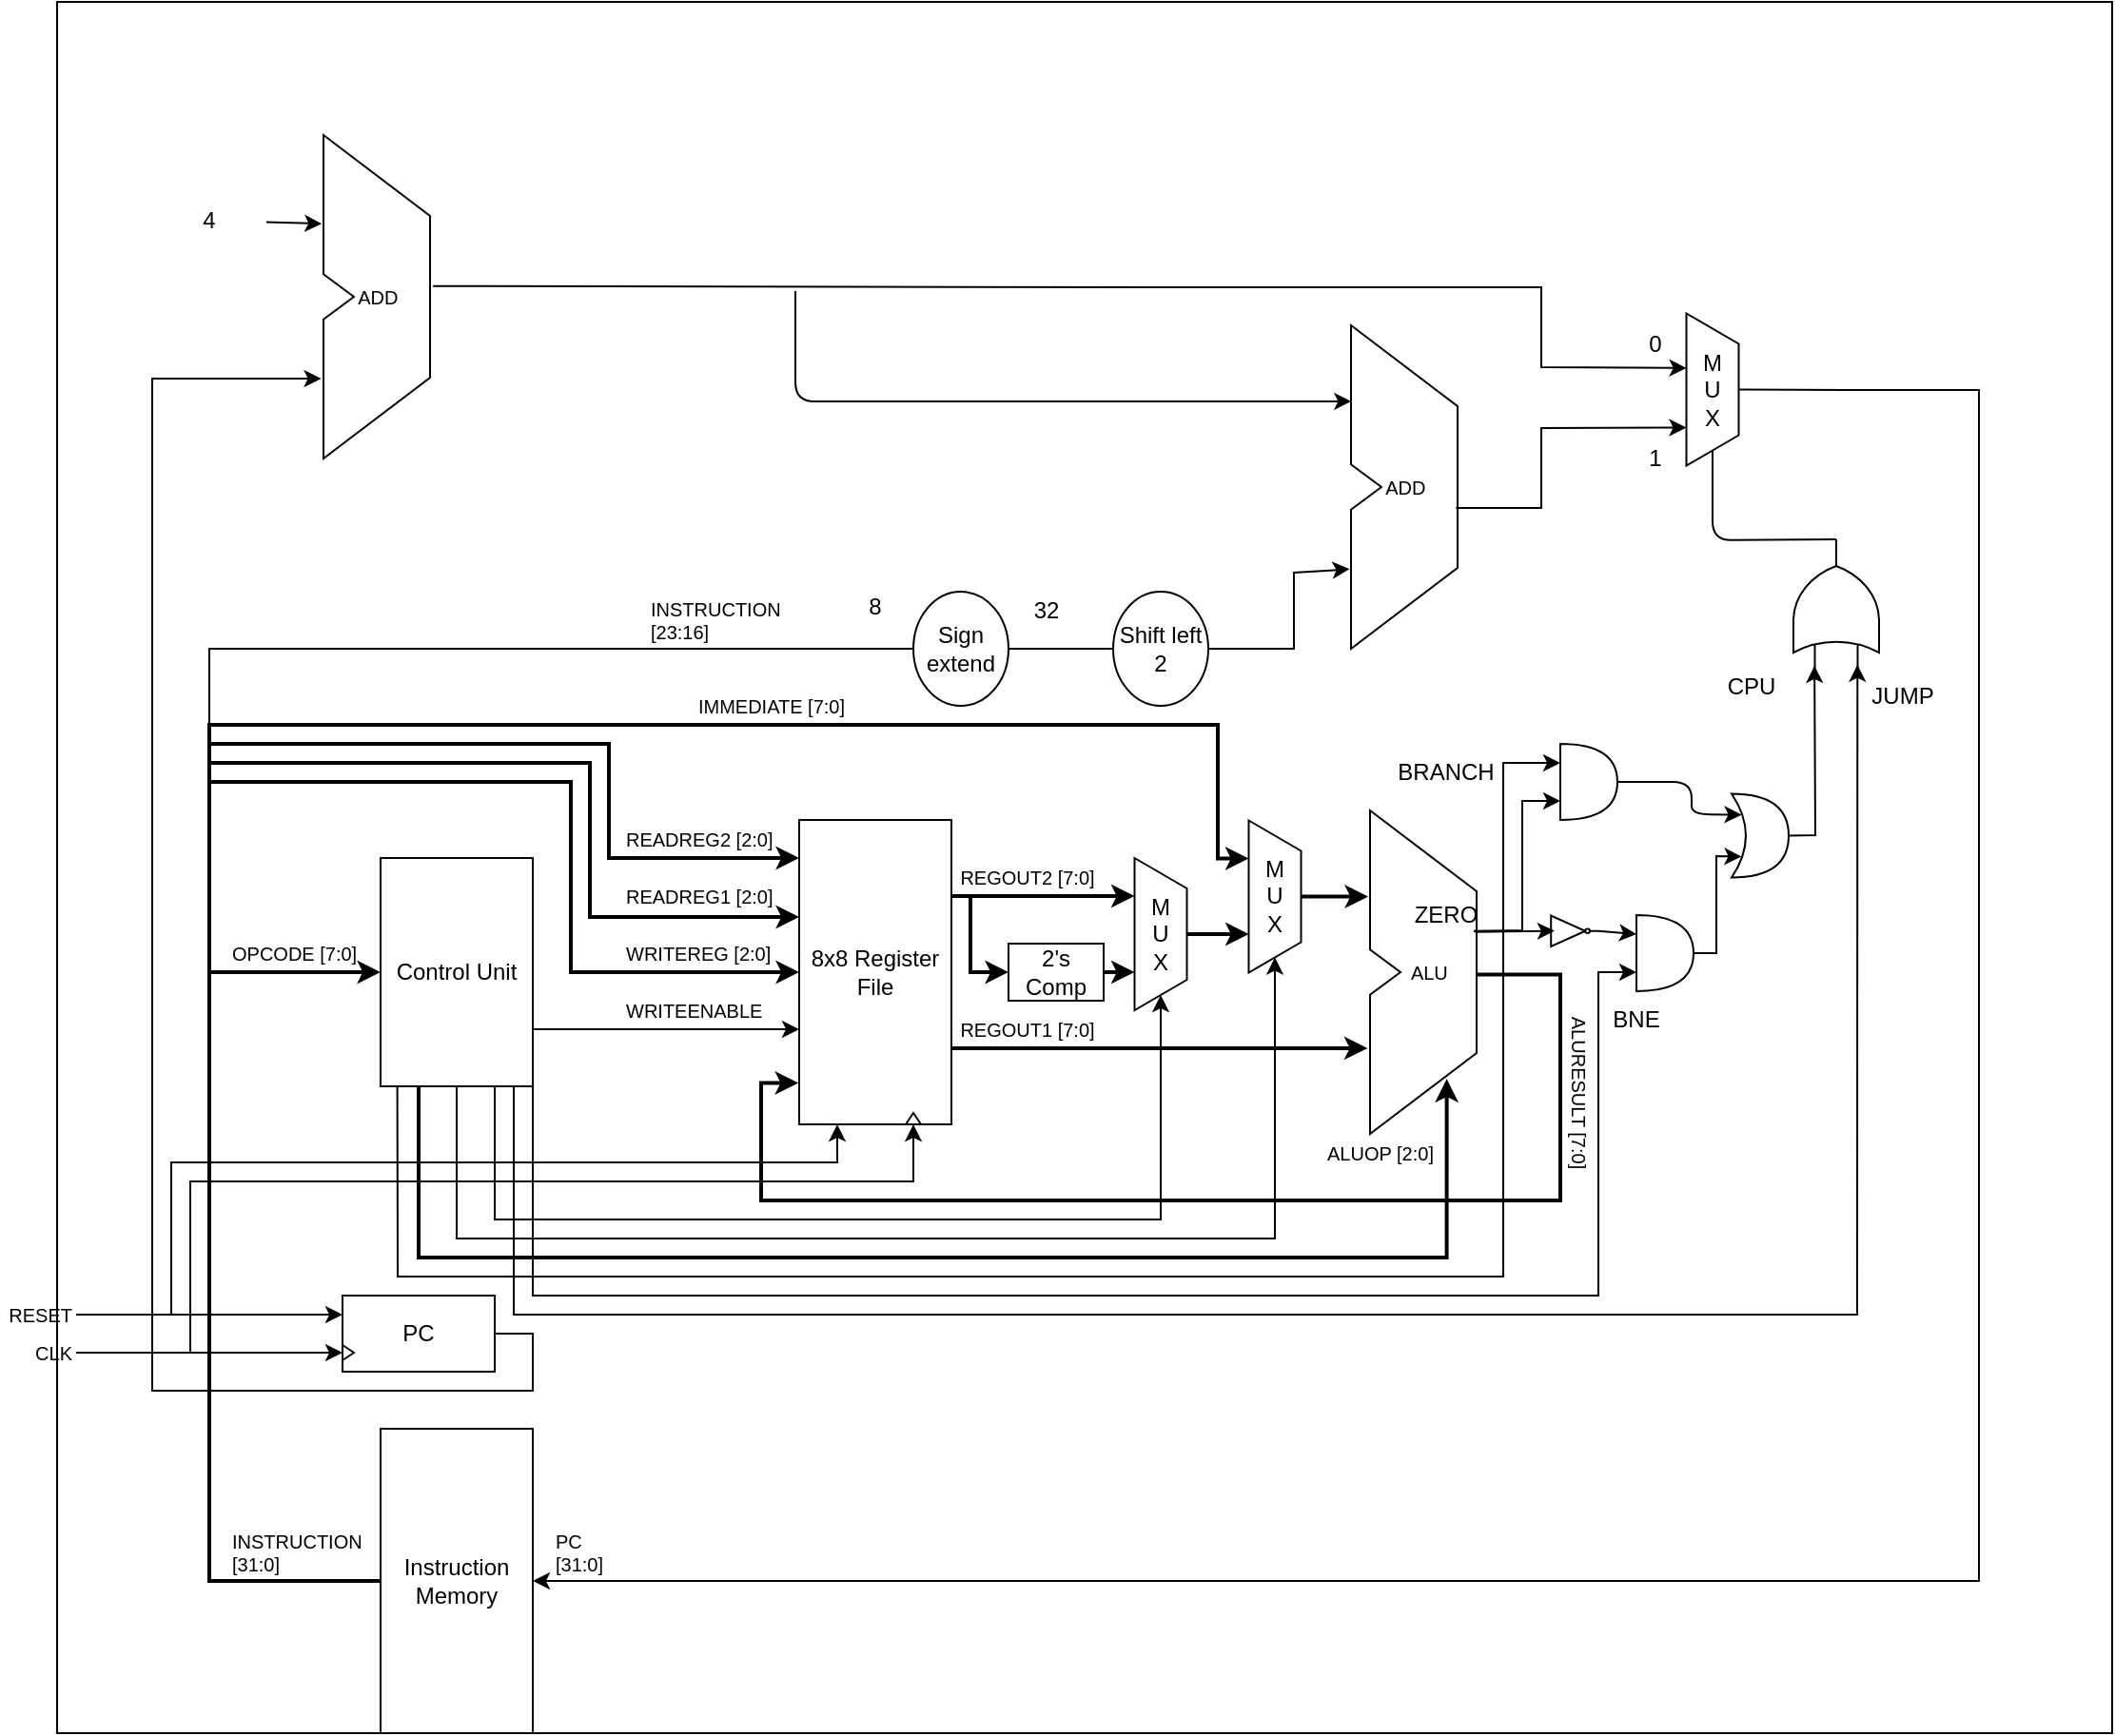 <mxfile version="16.4.0" type="device"><diagram id="0iN4cRk-O3f9heEpMg_g" name="Page-1"><mxGraphModel dx="2148" dy="1911" grid="1" gridSize="10" guides="1" tooltips="1" connect="1" arrows="1" fold="1" page="1" pageScale="1" pageWidth="850" pageHeight="1100" math="0" shadow="0"><root><mxCell id="0"/><mxCell id="1" parent="0"/><mxCell id="29aiM7jhphycKeGwUz8S-75" value="" style="rounded=0;whiteSpace=wrap;html=1;strokeColor=#000000;strokeWidth=1;fillColor=none;fontSize=12;align=center;" parent="1" vertex="1"><mxGeometry x="-10" y="-270" width="1080" height="910" as="geometry"/></mxCell><mxCell id="29aiM7jhphycKeGwUz8S-50" value="OPCODE [7:0]" style="text;html=1;align=left;verticalAlign=middle;resizable=0;points=[];autosize=1;fontSize=10;" parent="1" vertex="1"><mxGeometry x="80" y="220" width="80" height="20" as="geometry"/></mxCell><mxCell id="29aiM7jhphycKeGwUz8S-15" style="edgeStyle=orthogonalEdgeStyle;rounded=0;orthogonalLoop=1;jettySize=auto;html=1;exitX=1;exitY=0.75;exitDx=0;exitDy=0;" parent="1" source="29aiM7jhphycKeGwUz8S-2" target="29aiM7jhphycKeGwUz8S-3" edge="1"><mxGeometry relative="1" as="geometry"><Array as="points"><mxPoint x="240" y="270"/></Array></mxGeometry></mxCell><mxCell id="29aiM7jhphycKeGwUz8S-47" style="edgeStyle=orthogonalEdgeStyle;rounded=0;orthogonalLoop=1;jettySize=auto;html=1;exitX=0.75;exitY=1;exitDx=0;exitDy=0;entryX=1;entryY=0.5;entryDx=0;entryDy=0;fontSize=10;" parent="1" source="29aiM7jhphycKeGwUz8S-2" target="29aiM7jhphycKeGwUz8S-17" edge="1"><mxGeometry relative="1" as="geometry"><Array as="points"><mxPoint x="220" y="370"/><mxPoint x="570" y="370"/></Array></mxGeometry></mxCell><mxCell id="29aiM7jhphycKeGwUz8S-48" style="edgeStyle=orthogonalEdgeStyle;rounded=0;orthogonalLoop=1;jettySize=auto;html=1;exitX=0.5;exitY=1;exitDx=0;exitDy=0;entryX=1;entryY=0.5;entryDx=0;entryDy=0;fontSize=10;" parent="1" source="29aiM7jhphycKeGwUz8S-2" target="29aiM7jhphycKeGwUz8S-31" edge="1"><mxGeometry relative="1" as="geometry"><Array as="points"><mxPoint x="200" y="380"/><mxPoint x="630" y="380"/></Array></mxGeometry></mxCell><mxCell id="29aiM7jhphycKeGwUz8S-49" style="edgeStyle=orthogonalEdgeStyle;rounded=0;orthogonalLoop=1;jettySize=auto;html=1;exitX=0.25;exitY=1;exitDx=0;exitDy=0;fontSize=10;entryX=0.504;entryY=0.83;entryDx=0;entryDy=0;entryPerimeter=0;strokeWidth=2;" parent="1" source="29aiM7jhphycKeGwUz8S-2" target="29aiM7jhphycKeGwUz8S-42" edge="1"><mxGeometry relative="1" as="geometry"><Array as="points"><mxPoint x="180" y="390"/><mxPoint x="720" y="390"/></Array></mxGeometry></mxCell><mxCell id="29aiM7jhphycKeGwUz8S-2" value="Control Unit" style="rounded=0;whiteSpace=wrap;html=1;" parent="1" vertex="1"><mxGeometry x="160" y="180" width="80" height="120" as="geometry"/></mxCell><mxCell id="29aiM7jhphycKeGwUz8S-19" style="edgeStyle=orthogonalEdgeStyle;rounded=0;orthogonalLoop=1;jettySize=auto;html=1;exitX=1;exitY=0.25;exitDx=0;exitDy=0;entryX=0.25;entryY=1;entryDx=0;entryDy=0;strokeWidth=2;" parent="1" source="29aiM7jhphycKeGwUz8S-3" target="29aiM7jhphycKeGwUz8S-17" edge="1"><mxGeometry relative="1" as="geometry"/></mxCell><mxCell id="29aiM7jhphycKeGwUz8S-23" style="edgeStyle=orthogonalEdgeStyle;rounded=0;orthogonalLoop=1;jettySize=auto;html=1;exitX=1;exitY=0.25;exitDx=0;exitDy=0;entryX=0;entryY=0.5;entryDx=0;entryDy=0;strokeWidth=2;" parent="1" source="29aiM7jhphycKeGwUz8S-3" target="29aiM7jhphycKeGwUz8S-16" edge="1"><mxGeometry relative="1" as="geometry"><Array as="points"><mxPoint x="470" y="200"/><mxPoint x="470" y="240"/></Array></mxGeometry></mxCell><mxCell id="29aiM7jhphycKeGwUz8S-46" style="edgeStyle=orthogonalEdgeStyle;rounded=0;orthogonalLoop=1;jettySize=auto;html=1;exitX=1;exitY=0.75;exitDx=0;exitDy=0;entryX=-0.016;entryY=0.735;entryDx=0;entryDy=0;entryPerimeter=0;fontSize=10;strokeWidth=2;" parent="1" source="29aiM7jhphycKeGwUz8S-3" target="29aiM7jhphycKeGwUz8S-42" edge="1"><mxGeometry relative="1" as="geometry"/></mxCell><mxCell id="29aiM7jhphycKeGwUz8S-3" value="8x8 Register File" style="rounded=0;whiteSpace=wrap;html=1;" parent="1" vertex="1"><mxGeometry x="380" y="160" width="80" height="160" as="geometry"/></mxCell><mxCell id="29aiM7jhphycKeGwUz8S-8" style="edgeStyle=orthogonalEdgeStyle;rounded=0;orthogonalLoop=1;jettySize=auto;html=1;exitX=0;exitY=0.5;exitDx=0;exitDy=0;entryX=0;entryY=0.5;entryDx=0;entryDy=0;strokeWidth=2;" parent="1" source="29aiM7jhphycKeGwUz8S-4" target="29aiM7jhphycKeGwUz8S-2" edge="1"><mxGeometry relative="1" as="geometry"><Array as="points"><mxPoint x="70" y="560"/><mxPoint x="70" y="240"/></Array></mxGeometry></mxCell><mxCell id="29aiM7jhphycKeGwUz8S-11" style="edgeStyle=orthogonalEdgeStyle;rounded=0;orthogonalLoop=1;jettySize=auto;html=1;exitX=0;exitY=0.5;exitDx=0;exitDy=0;entryX=0;entryY=0.125;entryDx=0;entryDy=0;entryPerimeter=0;strokeWidth=2;" parent="1" source="29aiM7jhphycKeGwUz8S-4" target="29aiM7jhphycKeGwUz8S-3" edge="1"><mxGeometry relative="1" as="geometry"><mxPoint x="320" y="180" as="targetPoint"/><Array as="points"><mxPoint x="70" y="560"/><mxPoint x="70" y="120"/><mxPoint x="280" y="120"/><mxPoint x="280" y="180"/></Array></mxGeometry></mxCell><mxCell id="29aiM7jhphycKeGwUz8S-12" style="edgeStyle=orthogonalEdgeStyle;rounded=0;orthogonalLoop=1;jettySize=auto;html=1;exitX=0;exitY=0.5;exitDx=0;exitDy=0;strokeWidth=2;" parent="1" source="29aiM7jhphycKeGwUz8S-4" target="29aiM7jhphycKeGwUz8S-3" edge="1"><mxGeometry relative="1" as="geometry"><mxPoint x="320" y="210" as="targetPoint"/><Array as="points"><mxPoint x="70" y="560"/><mxPoint x="70" y="130"/><mxPoint x="270" y="130"/><mxPoint x="270" y="211"/></Array></mxGeometry></mxCell><mxCell id="29aiM7jhphycKeGwUz8S-13" style="edgeStyle=orthogonalEdgeStyle;rounded=0;orthogonalLoop=1;jettySize=auto;html=1;exitX=0;exitY=0.5;exitDx=0;exitDy=0;entryX=0;entryY=0.5;entryDx=0;entryDy=0;strokeWidth=2;" parent="1" source="29aiM7jhphycKeGwUz8S-4" target="29aiM7jhphycKeGwUz8S-3" edge="1"><mxGeometry relative="1" as="geometry"><Array as="points"><mxPoint x="70" y="560"/><mxPoint x="70" y="140"/><mxPoint x="260" y="140"/><mxPoint x="260" y="240"/></Array></mxGeometry></mxCell><mxCell id="29aiM7jhphycKeGwUz8S-33" style="edgeStyle=orthogonalEdgeStyle;rounded=0;orthogonalLoop=1;jettySize=auto;html=1;exitX=0;exitY=0.5;exitDx=0;exitDy=0;entryX=0.25;entryY=1;entryDx=0;entryDy=0;fontSize=10;strokeWidth=2;" parent="1" source="29aiM7jhphycKeGwUz8S-4" target="29aiM7jhphycKeGwUz8S-31" edge="1"><mxGeometry relative="1" as="geometry"><Array as="points"><mxPoint x="70" y="560"/><mxPoint x="70" y="110"/><mxPoint x="600" y="110"/><mxPoint x="600" y="180"/></Array></mxGeometry></mxCell><mxCell id="29aiM7jhphycKeGwUz8S-4" value="Instruction Memory" style="rounded=0;whiteSpace=wrap;html=1;" parent="1" vertex="1"><mxGeometry x="160" y="480" width="80" height="160" as="geometry"/></mxCell><mxCell id="29aiM7jhphycKeGwUz8S-6" value="PC" style="rounded=0;whiteSpace=wrap;html=1;" parent="1" vertex="1"><mxGeometry x="140" y="410" width="80" height="40" as="geometry"/></mxCell><mxCell id="29aiM7jhphycKeGwUz8S-20" style="edgeStyle=orthogonalEdgeStyle;rounded=0;orthogonalLoop=1;jettySize=auto;html=1;exitX=1;exitY=0.5;exitDx=0;exitDy=0;entryX=0.75;entryY=1;entryDx=0;entryDy=0;strokeWidth=2;" parent="1" source="29aiM7jhphycKeGwUz8S-16" target="29aiM7jhphycKeGwUz8S-17" edge="1"><mxGeometry relative="1" as="geometry"/></mxCell><mxCell id="29aiM7jhphycKeGwUz8S-16" value="2's Comp" style="rounded=0;whiteSpace=wrap;html=1;" parent="1" vertex="1"><mxGeometry x="490" y="225" width="50" height="30" as="geometry"/></mxCell><mxCell id="29aiM7jhphycKeGwUz8S-32" style="edgeStyle=orthogonalEdgeStyle;rounded=0;orthogonalLoop=1;jettySize=auto;html=1;exitX=0.5;exitY=0;exitDx=0;exitDy=0;entryX=0.75;entryY=1;entryDx=0;entryDy=0;fontSize=10;strokeWidth=2;" parent="1" source="29aiM7jhphycKeGwUz8S-17" target="29aiM7jhphycKeGwUz8S-31" edge="1"><mxGeometry relative="1" as="geometry"/></mxCell><mxCell id="29aiM7jhphycKeGwUz8S-17" value="M&lt;br&gt;U&lt;br&gt;X" style="shape=trapezoid;perimeter=trapezoidPerimeter;whiteSpace=wrap;html=1;rotation=90;horizontal=0;" parent="1" vertex="1"><mxGeometry x="530" y="206.25" width="80" height="27.5" as="geometry"/></mxCell><mxCell id="29aiM7jhphycKeGwUz8S-24" value="READREG2 [2:0]" style="text;html=1;align=left;verticalAlign=middle;resizable=0;points=[];autosize=1;fontSize=10;" parent="1" vertex="1"><mxGeometry x="287" y="160" width="90" height="20" as="geometry"/></mxCell><mxCell id="29aiM7jhphycKeGwUz8S-25" value="READREG1 [2:0]" style="text;html=1;align=left;verticalAlign=middle;resizable=0;points=[];autosize=1;fontSize=10;" parent="1" vertex="1"><mxGeometry x="287" y="190.25" width="90" height="20" as="geometry"/></mxCell><mxCell id="29aiM7jhphycKeGwUz8S-26" value="WRITEREG [2:0]" style="text;html=1;align=left;verticalAlign=middle;resizable=0;points=[];autosize=1;fontSize=10;" parent="1" vertex="1"><mxGeometry x="287" y="220" width="90" height="20" as="geometry"/></mxCell><mxCell id="29aiM7jhphycKeGwUz8S-27" value="WRITEENABLE" style="text;html=1;align=left;verticalAlign=middle;resizable=0;points=[];autosize=1;fontSize=10;" parent="1" vertex="1"><mxGeometry x="287" y="250" width="90" height="20" as="geometry"/></mxCell><mxCell id="29aiM7jhphycKeGwUz8S-30" value="REGOUT2 [7:0]" style="text;html=1;strokeColor=none;fillColor=none;align=center;verticalAlign=middle;whiteSpace=wrap;rounded=0;fontSize=10;" parent="1" vertex="1"><mxGeometry x="460" y="180" width="80" height="20" as="geometry"/></mxCell><mxCell id="29aiM7jhphycKeGwUz8S-43" style="edgeStyle=orthogonalEdgeStyle;rounded=0;orthogonalLoop=1;jettySize=auto;html=1;exitX=0.5;exitY=0;exitDx=0;exitDy=0;fontSize=10;strokeWidth=2;" parent="1" source="29aiM7jhphycKeGwUz8S-31" edge="1"><mxGeometry relative="1" as="geometry"><mxPoint x="679" y="200" as="targetPoint"/></mxGeometry></mxCell><mxCell id="29aiM7jhphycKeGwUz8S-31" value="M&lt;br&gt;U&lt;br&gt;X" style="shape=trapezoid;perimeter=trapezoidPerimeter;whiteSpace=wrap;html=1;rotation=90;horizontal=0;" parent="1" vertex="1"><mxGeometry x="590" y="186.5" width="80" height="27.5" as="geometry"/></mxCell><mxCell id="29aiM7jhphycKeGwUz8S-34" value="IMMEDIATE [7:0]" style="text;html=1;align=center;verticalAlign=middle;resizable=0;points=[];autosize=1;fontSize=10;" parent="1" vertex="1"><mxGeometry x="320" y="90" width="90" height="20" as="geometry"/></mxCell><mxCell id="29aiM7jhphycKeGwUz8S-44" style="edgeStyle=orthogonalEdgeStyle;rounded=0;orthogonalLoop=1;jettySize=auto;html=1;exitX=0.702;exitY=0.507;exitDx=0;exitDy=0;entryX=-0.005;entryY=0.864;entryDx=0;entryDy=0;entryPerimeter=0;fontSize=10;exitPerimeter=0;strokeWidth=2;" parent="1" source="29aiM7jhphycKeGwUz8S-42" target="29aiM7jhphycKeGwUz8S-3" edge="1"><mxGeometry relative="1" as="geometry"><Array as="points"><mxPoint x="780" y="241"/><mxPoint x="780" y="360"/><mxPoint x="360" y="360"/><mxPoint x="360" y="298"/></Array></mxGeometry></mxCell><mxCell id="29aiM7jhphycKeGwUz8S-42" value="&amp;nbsp; &amp;nbsp; &amp;nbsp; &amp;nbsp;ALU" style="shape=stencil(vZXdjoMgEIWfhtsGYY3XG3f3PailKykFA/Tv7TuKNmJL2zRiYgwwx+8wZAYRLW3NGo4IrhH9QYRkGMMb5qfJnNmGV84vHpkRbC25j1hn9I6fxMb1DKFqboRro/QX4W/QtM9tQMtKKwU0oZUNJBPhSA4mTChg4rM36bd1CWYN+O6546bfvF9F5O9jl1W+iE+2TDahy5Bb6myS+YT5ZAvVQCqfbDYXWoIg1mMj1ZpVu3+jD2rzkhaRjkRbbfhr2E0tpPQXx/uH1rD2hrnTPVQP3+z1kUcb4NlhPqVKoUbUIsSSPA23mIs7aZvhhp+ZmxczYafcNNv9oh9jK6ltvIwjxQziSD3fSd/tkw4aaUMYdGH/u+8iVw==);whiteSpace=wrap;html=1;strokeColor=#000000;fillColor=#ffffff;fontSize=10;align=left;" parent="1" vertex="1"><mxGeometry x="680" y="155" width="80" height="170" as="geometry"/></mxCell><mxCell id="29aiM7jhphycKeGwUz8S-51" value="INSTRUCTION&lt;br&gt;[31:0]" style="text;html=1;align=left;verticalAlign=middle;resizable=0;points=[];autosize=1;fontSize=10;" parent="1" vertex="1"><mxGeometry x="80" y="530" width="80" height="30" as="geometry"/></mxCell><mxCell id="29aiM7jhphycKeGwUz8S-53" value="PC&lt;br&gt;[31:0]" style="text;html=1;align=left;verticalAlign=middle;resizable=0;points=[];autosize=1;fontSize=10;" parent="1" vertex="1"><mxGeometry x="250" y="530" width="40" height="30" as="geometry"/></mxCell><mxCell id="29aiM7jhphycKeGwUz8S-55" style="edgeStyle=orthogonalEdgeStyle;rounded=0;orthogonalLoop=1;jettySize=auto;html=1;entryX=0;entryY=0.25;entryDx=0;entryDy=0;fontSize=10;" parent="1" source="29aiM7jhphycKeGwUz8S-54" target="29aiM7jhphycKeGwUz8S-6" edge="1"><mxGeometry relative="1" as="geometry"><Array as="points"><mxPoint x="90" y="420"/><mxPoint x="90" y="420"/></Array></mxGeometry></mxCell><mxCell id="29aiM7jhphycKeGwUz8S-56" style="edgeStyle=orthogonalEdgeStyle;rounded=0;orthogonalLoop=1;jettySize=auto;html=1;exitX=1;exitY=0.5;exitDx=0;exitDy=0;entryX=0.25;entryY=1;entryDx=0;entryDy=0;fontSize=10;" parent="1" source="29aiM7jhphycKeGwUz8S-54" target="29aiM7jhphycKeGwUz8S-3" edge="1"><mxGeometry relative="1" as="geometry"><Array as="points"><mxPoint x="50" y="420"/><mxPoint x="50" y="340"/><mxPoint x="400" y="340"/></Array></mxGeometry></mxCell><mxCell id="29aiM7jhphycKeGwUz8S-54" value="RESET" style="text;html=1;strokeColor=none;fillColor=none;align=right;verticalAlign=middle;whiteSpace=wrap;rounded=0;fontSize=10;" parent="1" vertex="1"><mxGeometry x="-40" y="410" width="40" height="20" as="geometry"/></mxCell><mxCell id="29aiM7jhphycKeGwUz8S-60" style="edgeStyle=orthogonalEdgeStyle;rounded=0;orthogonalLoop=1;jettySize=auto;html=1;exitX=1;exitY=0.5;exitDx=0;exitDy=0;entryX=0;entryY=0.75;entryDx=0;entryDy=0;fontSize=10;" parent="1" source="29aiM7jhphycKeGwUz8S-57" target="29aiM7jhphycKeGwUz8S-6" edge="1"><mxGeometry relative="1" as="geometry"/></mxCell><mxCell id="29aiM7jhphycKeGwUz8S-61" style="edgeStyle=orthogonalEdgeStyle;rounded=0;orthogonalLoop=1;jettySize=auto;html=1;exitX=1;exitY=0.5;exitDx=0;exitDy=0;entryX=0.75;entryY=1;entryDx=0;entryDy=0;fontSize=10;" parent="1" source="29aiM7jhphycKeGwUz8S-57" target="29aiM7jhphycKeGwUz8S-3" edge="1"><mxGeometry relative="1" as="geometry"><Array as="points"><mxPoint x="60" y="440"/><mxPoint x="60" y="350"/><mxPoint x="440" y="350"/></Array></mxGeometry></mxCell><mxCell id="29aiM7jhphycKeGwUz8S-57" value="CLK" style="text;html=1;strokeColor=none;fillColor=none;align=right;verticalAlign=middle;whiteSpace=wrap;rounded=0;fontSize=10;" parent="1" vertex="1"><mxGeometry x="-40" y="430" width="40" height="20" as="geometry"/></mxCell><mxCell id="29aiM7jhphycKeGwUz8S-64" value="" style="triangle;whiteSpace=wrap;html=1;strokeColor=#000000;fillColor=#ffffff;fontSize=10;align=right;" parent="1" vertex="1"><mxGeometry x="140" y="436" width="6" height="8" as="geometry"/></mxCell><mxCell id="29aiM7jhphycKeGwUz8S-65" value="" style="triangle;whiteSpace=wrap;html=1;strokeColor=#000000;fillColor=#ffffff;fontSize=10;align=right;rotation=-90;" parent="1" vertex="1"><mxGeometry x="437" y="313" width="6" height="8" as="geometry"/></mxCell><mxCell id="29aiM7jhphycKeGwUz8S-66" value="REGOUT1 [7:0]" style="text;html=1;strokeColor=none;fillColor=none;align=center;verticalAlign=middle;whiteSpace=wrap;rounded=0;fontSize=10;" parent="1" vertex="1"><mxGeometry x="460" y="260" width="80" height="20" as="geometry"/></mxCell><mxCell id="29aiM7jhphycKeGwUz8S-67" value="ALUOP [2:0]" style="text;html=1;align=center;verticalAlign=middle;resizable=0;points=[];autosize=1;fontSize=10;" parent="1" vertex="1"><mxGeometry x="650" y="325" width="70" height="20" as="geometry"/></mxCell><mxCell id="29aiM7jhphycKeGwUz8S-68" value="ALURESULT [7:0]" style="text;html=1;align=center;verticalAlign=middle;resizable=0;points=[];autosize=1;fontSize=10;rotation=90;" parent="1" vertex="1"><mxGeometry x="740" y="293" width="100" height="20" as="geometry"/></mxCell><mxCell id="29aiM7jhphycKeGwUz8S-74" value="CPU" style="text;html=1;align=center;verticalAlign=middle;resizable=0;points=[];autosize=1;fontSize=12;" parent="1" vertex="1"><mxGeometry x="860" y="80" width="40" height="20" as="geometry"/></mxCell><mxCell id="jOxBxf-RdrG1LhPG8wPl-1" value="" style="endArrow=classic;html=1;rounded=0;exitX=0.68;exitY=0.373;exitDx=0;exitDy=0;exitPerimeter=0;entryX=0;entryY=0.75;entryDx=0;entryDy=0;entryPerimeter=0;" parent="1" source="29aiM7jhphycKeGwUz8S-42" target="jOxBxf-RdrG1LhPG8wPl-3" edge="1"><mxGeometry width="50" height="50" relative="1" as="geometry"><mxPoint x="390" y="360" as="sourcePoint"/><mxPoint x="440" y="310" as="targetPoint"/><Array as="points"><mxPoint x="760" y="218"/><mxPoint x="760" y="150"/></Array></mxGeometry></mxCell><mxCell id="jOxBxf-RdrG1LhPG8wPl-3" value="" style="shape=or;whiteSpace=wrap;html=1;" parent="1" vertex="1"><mxGeometry x="780" y="120" width="30" height="40" as="geometry"/></mxCell><mxCell id="jOxBxf-RdrG1LhPG8wPl-4" value="ZERO" style="text;html=1;strokeColor=none;fillColor=none;align=center;verticalAlign=middle;whiteSpace=wrap;rounded=0;" parent="1" vertex="1"><mxGeometry x="690" y="195" width="60" height="30" as="geometry"/></mxCell><mxCell id="jOxBxf-RdrG1LhPG8wPl-5" value="" style="endArrow=classic;html=1;rounded=0;exitX=0.11;exitY=1;exitDx=0;exitDy=0;exitPerimeter=0;entryX=0;entryY=0.25;entryDx=0;entryDy=0;entryPerimeter=0;" parent="1" source="29aiM7jhphycKeGwUz8S-2" target="jOxBxf-RdrG1LhPG8wPl-3" edge="1"><mxGeometry width="50" height="50" relative="1" as="geometry"><mxPoint x="390" y="370" as="sourcePoint"/><mxPoint x="440" y="320" as="targetPoint"/><Array as="points"><mxPoint x="169" y="400"/><mxPoint x="460" y="400"/><mxPoint x="750" y="400"/><mxPoint x="750" y="130"/></Array></mxGeometry></mxCell><mxCell id="jOxBxf-RdrG1LhPG8wPl-6" value="BRANCH" style="text;html=1;strokeColor=none;fillColor=none;align=center;verticalAlign=middle;whiteSpace=wrap;rounded=0;" parent="1" vertex="1"><mxGeometry x="690" y="120" width="60" height="30" as="geometry"/></mxCell><mxCell id="jOxBxf-RdrG1LhPG8wPl-7" value="&amp;nbsp; &amp;nbsp; &amp;nbsp; ADD" style="shape=stencil(vZXdjoMgEIWfhtsGYY3XG3f3PailKykFA/Tv7TuKNmJL2zRiYgwwx+8wZAYRLW3NGo4IrhH9QYRkGMMb5qfJnNmGV84vHpkRbC25j1hn9I6fxMb1DKFqboRro/QX4W/QtM9tQMtKKwU0oZUNJBPhSA4mTChg4rM36bd1CWYN+O6546bfvF9F5O9jl1W+iE+2TDahy5Bb6myS+YT5ZAvVQCqfbDYXWoIg1mMj1ZpVu3+jD2rzkhaRjkRbbfhr2E0tpPQXx/uH1rD2hrnTPVQP3+z1kUcb4NlhPqVKoUbUIsSSPA23mIs7aZvhhp+ZmxczYafcNNv9oh9jK6ltvIwjxQziSD3fSd/tkw4aaUMYdGH/u+8iVw==);whiteSpace=wrap;html=1;strokeColor=#000000;fillColor=#ffffff;fontSize=10;align=left;" parent="1" vertex="1"><mxGeometry x="670" y="-100" width="80" height="170" as="geometry"/></mxCell><mxCell id="jOxBxf-RdrG1LhPG8wPl-10" value="" style="endArrow=classic;html=1;rounded=0;exitX=0.69;exitY=0.565;exitDx=0;exitDy=0;exitPerimeter=0;entryX=0.75;entryY=1;entryDx=0;entryDy=0;" parent="1" source="jOxBxf-RdrG1LhPG8wPl-7" target="nv8e8T6oRw2ssQVe0KA2-6" edge="1"><mxGeometry width="50" height="50" relative="1" as="geometry"><mxPoint x="390" y="110" as="sourcePoint"/><mxPoint x="806.25" y="-5" as="targetPoint"/><Array as="points"><mxPoint x="770" y="-4"/><mxPoint x="770" y="-46"/></Array></mxGeometry></mxCell><mxCell id="jOxBxf-RdrG1LhPG8wPl-16" value="" style="endArrow=classic;html=1;rounded=0;entryX=1;entryY=0.5;entryDx=0;entryDy=0;exitX=0.5;exitY=0;exitDx=0;exitDy=0;" parent="1" source="nv8e8T6oRw2ssQVe0KA2-6" target="29aiM7jhphycKeGwUz8S-4" edge="1"><mxGeometry width="50" height="50" relative="1" as="geometry"><mxPoint x="490" y="310" as="sourcePoint"/><mxPoint x="540" y="260" as="targetPoint"/><Array as="points"><mxPoint x="930" y="-66"/><mxPoint x="1000" y="-66"/><mxPoint x="1000" y="560"/></Array></mxGeometry></mxCell><mxCell id="jOxBxf-RdrG1LhPG8wPl-22" value="" style="endArrow=classic;html=1;rounded=0;jumpStyle=none;entryX=-0.009;entryY=0.754;entryDx=0;entryDy=0;entryPerimeter=0;startArrow=none;exitX=1;exitY=0.5;exitDx=0;exitDy=0;" parent="1" source="nv8e8T6oRw2ssQVe0KA2-4" target="jOxBxf-RdrG1LhPG8wPl-7" edge="1"><mxGeometry width="50" height="50" relative="1" as="geometry"><mxPoint x="160" y="560" as="sourcePoint"/><mxPoint x="400" y="120" as="targetPoint"/><Array as="points"><mxPoint x="640" y="70"/><mxPoint x="640" y="30"/></Array></mxGeometry></mxCell><mxCell id="jOxBxf-RdrG1LhPG8wPl-23" value="INSTRUCTION&lt;br&gt;[23:16]" style="text;html=1;align=left;verticalAlign=middle;resizable=0;points=[];autosize=1;fontSize=10;" parent="1" vertex="1"><mxGeometry x="300" y="40" width="80" height="30" as="geometry"/></mxCell><mxCell id="jOxBxf-RdrG1LhPG8wPl-24" value="Sign extend" style="ellipse;whiteSpace=wrap;html=1;" parent="1" vertex="1"><mxGeometry x="440" y="40" width="50" height="60" as="geometry"/></mxCell><mxCell id="jOxBxf-RdrG1LhPG8wPl-25" value="" style="endArrow=none;html=1;rounded=0;jumpStyle=none;entryX=0;entryY=0.5;entryDx=0;entryDy=0;" parent="1" target="jOxBxf-RdrG1LhPG8wPl-24" edge="1"><mxGeometry width="50" height="50" relative="1" as="geometry"><mxPoint x="160" y="560" as="sourcePoint"/><mxPoint x="669.28" y="28.18" as="targetPoint"/><Array as="points"><mxPoint x="70" y="560"/><mxPoint x="70" y="70"/></Array></mxGeometry></mxCell><mxCell id="nv8e8T6oRw2ssQVe0KA2-4" value="Shift left&lt;br&gt;2" style="ellipse;whiteSpace=wrap;html=1;" parent="1" vertex="1"><mxGeometry x="545" y="40" width="50" height="60" as="geometry"/></mxCell><mxCell id="nv8e8T6oRw2ssQVe0KA2-5" value="" style="endArrow=none;html=1;rounded=0;jumpStyle=none;entryX=0;entryY=0.5;entryDx=0;entryDy=0;startArrow=none;exitX=1;exitY=0.5;exitDx=0;exitDy=0;" parent="1" source="jOxBxf-RdrG1LhPG8wPl-24" target="nv8e8T6oRw2ssQVe0KA2-4" edge="1"><mxGeometry width="50" height="50" relative="1" as="geometry"><mxPoint x="490" y="70" as="sourcePoint"/><mxPoint x="669.28" y="28.18" as="targetPoint"/><Array as="points"/></mxGeometry></mxCell><mxCell id="nv8e8T6oRw2ssQVe0KA2-6" value="M&lt;br&gt;U&lt;br&gt;X" style="shape=trapezoid;perimeter=trapezoidPerimeter;whiteSpace=wrap;html=1;rotation=90;horizontal=0;" parent="1" vertex="1"><mxGeometry x="820" y="-80" width="80" height="27.5" as="geometry"/></mxCell><mxCell id="nv8e8T6oRw2ssQVe0KA2-8" value="" style="endArrow=classic;html=1;rounded=0;entryX=0.059;entryY=0.748;entryDx=0;entryDy=0;entryPerimeter=0;" parent="1" target="3WMAp3f12WfRmT9XeF0H-1" edge="1"><mxGeometry width="50" height="50" relative="1" as="geometry"><mxPoint x="230" y="300" as="sourcePoint"/><mxPoint x="880" y="-30" as="targetPoint"/><Array as="points"><mxPoint x="230" y="330"/><mxPoint x="230" y="420"/><mxPoint x="550" y="420"/><mxPoint x="936" y="420"/></Array></mxGeometry></mxCell><mxCell id="nv8e8T6oRw2ssQVe0KA2-9" value="JUMP" style="text;html=1;strokeColor=none;fillColor=none;align=center;verticalAlign=middle;whiteSpace=wrap;rounded=0;" parent="1" vertex="1"><mxGeometry x="930" y="80" width="60" height="30" as="geometry"/></mxCell><mxCell id="0U9On7FVKfrQmDjtoDds-1" value="&amp;nbsp; &amp;nbsp; &amp;nbsp; ADD" style="shape=stencil(vZXdjoMgEIWfhtsGYY3XG3f3PailKykFA/Tv7TuKNmJL2zRiYgwwx+8wZAYRLW3NGo4IrhH9QYRkGMMb5qfJnNmGV84vHpkRbC25j1hn9I6fxMb1DKFqboRro/QX4W/QtM9tQMtKKwU0oZUNJBPhSA4mTChg4rM36bd1CWYN+O6546bfvF9F5O9jl1W+iE+2TDahy5Bb6myS+YT5ZAvVQCqfbDYXWoIg1mMj1ZpVu3+jD2rzkhaRjkRbbfhr2E0tpPQXx/uH1rD2hrnTPVQP3+z1kUcb4NlhPqVKoUbUIsSSPA23mIs7aZvhhp+ZmxczYafcNNv9oh9jK6ltvIwjxQziSD3fSd/tkw4aaUMYdGH/u+8iVw==);whiteSpace=wrap;html=1;strokeColor=#000000;fillColor=#ffffff;fontSize=10;align=left;" parent="1" vertex="1"><mxGeometry x="130" y="-200" width="80" height="170" as="geometry"/></mxCell><mxCell id="0U9On7FVKfrQmDjtoDds-2" value="" style="endArrow=classic;html=1;rounded=0;exitX=0.72;exitY=0.467;exitDx=0;exitDy=0;exitPerimeter=0;entryX=0.359;entryY=0.997;entryDx=0;entryDy=0;entryPerimeter=0;" parent="1" source="0U9On7FVKfrQmDjtoDds-1" target="nv8e8T6oRw2ssQVe0KA2-6" edge="1"><mxGeometry width="50" height="50" relative="1" as="geometry"><mxPoint x="360" y="180" as="sourcePoint"/><mxPoint x="806" y="-45" as="targetPoint"/><Array as="points"><mxPoint x="570" y="-120"/><mxPoint x="770" y="-120"/><mxPoint x="770" y="-78"/></Array></mxGeometry></mxCell><mxCell id="0U9On7FVKfrQmDjtoDds-3" value="" style="endArrow=classic;html=1;rounded=0;exitX=1;exitY=0.5;exitDx=0;exitDy=0;entryX=-0.015;entryY=0.753;entryDx=0;entryDy=0;entryPerimeter=0;" parent="1" source="29aiM7jhphycKeGwUz8S-6" target="0U9On7FVKfrQmDjtoDds-1" edge="1"><mxGeometry width="50" height="50" relative="1" as="geometry"><mxPoint x="360" y="180" as="sourcePoint"/><mxPoint x="410" y="130" as="targetPoint"/><Array as="points"><mxPoint x="240" y="430"/><mxPoint x="240" y="460"/><mxPoint x="40" y="460"/><mxPoint x="40" y="-72"/></Array></mxGeometry></mxCell><mxCell id="0U9On7FVKfrQmDjtoDds-5" value="4" style="text;html=1;strokeColor=none;fillColor=none;align=center;verticalAlign=middle;whiteSpace=wrap;rounded=0;" parent="1" vertex="1"><mxGeometry x="40" y="-170" width="60" height="30" as="geometry"/></mxCell><mxCell id="0U9On7FVKfrQmDjtoDds-8" value="" style="endArrow=classic;html=1;rounded=0;entryX=-0.011;entryY=0.274;entryDx=0;entryDy=0;entryPerimeter=0;" parent="1" source="0U9On7FVKfrQmDjtoDds-5" target="0U9On7FVKfrQmDjtoDds-1" edge="1"><mxGeometry width="50" height="50" relative="1" as="geometry"><mxPoint x="360" y="230" as="sourcePoint"/><mxPoint x="410" y="180" as="targetPoint"/></mxGeometry></mxCell><mxCell id="3WMAp3f12WfRmT9XeF0H-1" value="" style="verticalLabelPosition=bottom;shadow=0;dashed=0;align=center;html=1;verticalAlign=top;shape=mxgraph.electrical.logic_gates.logic_gate;operation=or;rotation=-90;" parent="1" vertex="1"><mxGeometry x="890" y="25" width="70" height="45" as="geometry"/></mxCell><mxCell id="3WMAp3f12WfRmT9XeF0H-5" value="" style="endArrow=none;html=1;entryX=1;entryY=0.5;entryDx=0;entryDy=0;entryPerimeter=0;exitX=1;exitY=0.5;exitDx=0;exitDy=0;" parent="1" source="nv8e8T6oRw2ssQVe0KA2-6" target="3WMAp3f12WfRmT9XeF0H-1" edge="1"><mxGeometry width="50" height="50" relative="1" as="geometry"><mxPoint x="640" y="70" as="sourcePoint"/><mxPoint x="690" y="20" as="targetPoint"/><Array as="points"><mxPoint x="860" y="13"/></Array></mxGeometry></mxCell><mxCell id="3WMAp3f12WfRmT9XeF0H-6" value="0" style="text;html=1;strokeColor=none;fillColor=none;align=center;verticalAlign=middle;whiteSpace=wrap;rounded=0;" parent="1" vertex="1"><mxGeometry x="810" y="-100" width="40" height="20" as="geometry"/></mxCell><mxCell id="3WMAp3f12WfRmT9XeF0H-7" value="1" style="text;html=1;strokeColor=none;fillColor=none;align=center;verticalAlign=middle;whiteSpace=wrap;rounded=0;" parent="1" vertex="1"><mxGeometry x="810" y="-40" width="40" height="20" as="geometry"/></mxCell><mxCell id="3WMAp3f12WfRmT9XeF0H-8" value="" style="endArrow=classic;html=1;entryX=0.175;entryY=0.25;entryDx=0;entryDy=0;entryPerimeter=0;exitX=1;exitY=0.5;exitDx=0;exitDy=0;exitPerimeter=0;" parent="1" source="jOxBxf-RdrG1LhPG8wPl-3" target="hdSXgqY-vJLgISe978Ta-8" edge="1"><mxGeometry width="50" height="50" relative="1" as="geometry"><mxPoint x="800" y="150" as="sourcePoint"/><mxPoint x="850" y="100" as="targetPoint"/><Array as="points"><mxPoint x="849" y="140"/><mxPoint x="849" y="157"/></Array></mxGeometry></mxCell><mxCell id="OfO0FEkpru-a882KopCo-1" value="" style="endArrow=classic;html=1;entryX=0.027;entryY=0.235;entryDx=0;entryDy=0;entryPerimeter=0;" parent="1" edge="1"><mxGeometry width="50" height="50" relative="1" as="geometry"><mxPoint x="378" y="-118" as="sourcePoint"/><mxPoint x="670.16" y="-60.05" as="targetPoint"/><Array as="points"><mxPoint x="378" y="-60"/></Array></mxGeometry></mxCell><mxCell id="OV9ZqBa9pgykVBl_thDM-1" value="8" style="text;html=1;strokeColor=none;fillColor=none;align=center;verticalAlign=middle;whiteSpace=wrap;rounded=0;" parent="1" vertex="1"><mxGeometry x="400" y="37.5" width="40" height="20" as="geometry"/></mxCell><mxCell id="OV9ZqBa9pgykVBl_thDM-2" value="32" style="text;html=1;strokeColor=none;fillColor=none;align=center;verticalAlign=middle;whiteSpace=wrap;rounded=0;" parent="1" vertex="1"><mxGeometry x="490" y="40" width="40" height="20" as="geometry"/></mxCell><mxCell id="hdSXgqY-vJLgISe978Ta-1" value="" style="shape=or;whiteSpace=wrap;html=1;" vertex="1" parent="1"><mxGeometry x="820" y="210" width="30" height="40" as="geometry"/></mxCell><mxCell id="hdSXgqY-vJLgISe978Ta-4" value="" style="verticalLabelPosition=bottom;shadow=0;dashed=0;align=center;html=1;verticalAlign=top;shape=mxgraph.electrical.logic_gates.inverter_2" vertex="1" parent="1"><mxGeometry x="770" y="210.25" width="30" height="16.25" as="geometry"/></mxCell><mxCell id="hdSXgqY-vJLgISe978Ta-5" value="" style="endArrow=classic;html=1;rounded=0;entryX=0.232;entryY=0.495;entryDx=0;entryDy=0;entryPerimeter=0;exitX=0.69;exitY=0.376;exitDx=0;exitDy=0;exitPerimeter=0;" edge="1" parent="1" source="29aiM7jhphycKeGwUz8S-42" target="hdSXgqY-vJLgISe978Ta-4"><mxGeometry width="50" height="50" relative="1" as="geometry"><mxPoint x="630" y="240" as="sourcePoint"/><mxPoint x="680" y="190" as="targetPoint"/></mxGeometry></mxCell><mxCell id="hdSXgqY-vJLgISe978Ta-6" value="" style="endArrow=classic;html=1;rounded=0;entryX=0;entryY=0.25;entryDx=0;entryDy=0;entryPerimeter=0;exitX=1;exitY=0.5;exitDx=0;exitDy=0;exitPerimeter=0;" edge="1" parent="1" source="hdSXgqY-vJLgISe978Ta-4" target="hdSXgqY-vJLgISe978Ta-1"><mxGeometry width="50" height="50" relative="1" as="geometry"><mxPoint x="800" y="220" as="sourcePoint"/><mxPoint x="680" y="190" as="targetPoint"/></mxGeometry></mxCell><mxCell id="hdSXgqY-vJLgISe978Ta-7" value="" style="endArrow=classic;html=1;rounded=0;entryX=0;entryY=0.75;entryDx=0;entryDy=0;entryPerimeter=0;exitX=1;exitY=1;exitDx=0;exitDy=0;" edge="1" parent="1" source="29aiM7jhphycKeGwUz8S-2" target="hdSXgqY-vJLgISe978Ta-1"><mxGeometry width="50" height="50" relative="1" as="geometry"><mxPoint x="500" y="420" as="sourcePoint"/><mxPoint x="550" y="370" as="targetPoint"/><Array as="points"><mxPoint x="240" y="410"/><mxPoint x="800" y="410"/><mxPoint x="800" y="240"/></Array></mxGeometry></mxCell><mxCell id="hdSXgqY-vJLgISe978Ta-8" value="" style="shape=xor;whiteSpace=wrap;html=1;direction=east;" vertex="1" parent="1"><mxGeometry x="870" y="146.25" width="30" height="44" as="geometry"/></mxCell><mxCell id="hdSXgqY-vJLgISe978Ta-10" value="" style="endArrow=classic;html=1;rounded=0;entryX=0.175;entryY=0.75;entryDx=0;entryDy=0;entryPerimeter=0;exitX=1;exitY=0.5;exitDx=0;exitDy=0;exitPerimeter=0;" edge="1" parent="1" source="hdSXgqY-vJLgISe978Ta-1" target="hdSXgqY-vJLgISe978Ta-8"><mxGeometry width="50" height="50" relative="1" as="geometry"><mxPoint x="500" y="220" as="sourcePoint"/><mxPoint x="550" y="170" as="targetPoint"/><Array as="points"><mxPoint x="862" y="230"/><mxPoint x="862" y="179"/></Array></mxGeometry></mxCell><mxCell id="hdSXgqY-vJLgISe978Ta-11" value="" style="endArrow=classic;html=1;rounded=0;entryX=0.051;entryY=0.246;entryDx=0;entryDy=0;entryPerimeter=0;exitX=1;exitY=0.5;exitDx=0;exitDy=0;exitPerimeter=0;" edge="1" parent="1" source="hdSXgqY-vJLgISe978Ta-8" target="3WMAp3f12WfRmT9XeF0H-1"><mxGeometry width="50" height="50" relative="1" as="geometry"><mxPoint x="690" y="280" as="sourcePoint"/><mxPoint x="740" y="230" as="targetPoint"/><Array as="points"><mxPoint x="914" y="168"/></Array></mxGeometry></mxCell><mxCell id="hdSXgqY-vJLgISe978Ta-12" value="BNE" style="text;html=1;strokeColor=none;fillColor=none;align=center;verticalAlign=middle;whiteSpace=wrap;rounded=0;" vertex="1" parent="1"><mxGeometry x="790" y="250" width="60" height="30" as="geometry"/></mxCell></root></mxGraphModel></diagram></mxfile>